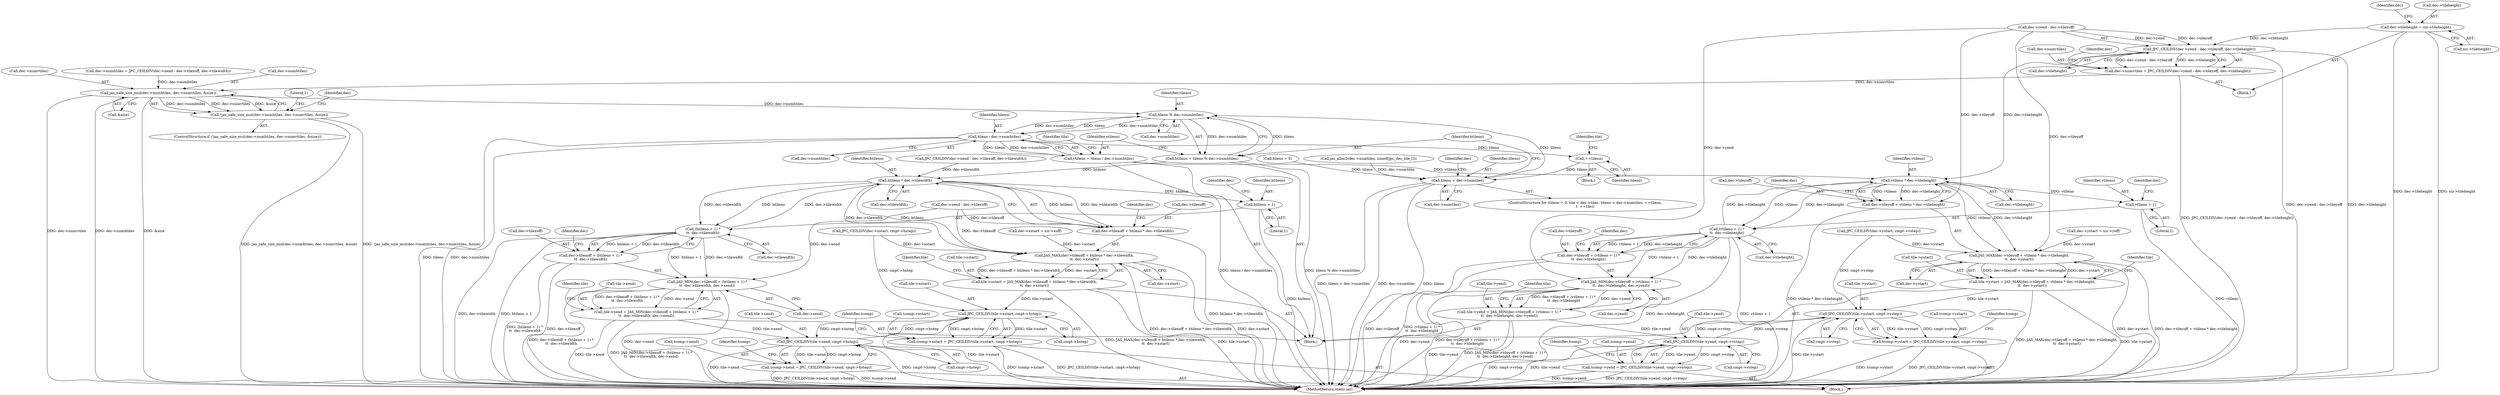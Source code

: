 digraph "0_jasper_d91198abd00fc435a397fe6bad906a4c1748e9cf@pointer" {
"1000157" [label="(Call,dec->tileheight = siz->tileheight)"];
"1000352" [label="(Call,JPC_CEILDIV(dec->yend - dec->tileyoff, dec->tileheight))"];
"1000348" [label="(Call,dec->numvtiles = JPC_CEILDIV(dec->yend - dec->tileyoff, dec->tileheight))"];
"1000365" [label="(Call,jas_safe_size_mul(dec->numhtiles, dec->numvtiles, &size))"];
"1000364" [label="(Call,!jas_safe_size_mul(dec->numhtiles, dec->numvtiles, &size))"];
"1000437" [label="(Call,tileno % dec->numhtiles)"];
"1000435" [label="(Call,htileno = tileno % dec->numhtiles)"];
"1000468" [label="(Call,htileno * dec->tilewidth)"];
"1000463" [label="(Call,JAS_MAX(dec->tilexoff + htileno * dec->tilewidth,\n\t\t  dec->xstart))"];
"1000459" [label="(Call,tile->xstart = JAS_MAX(dec->tilexoff + htileno * dec->tilewidth,\n\t\t  dec->xstart))"];
"1000631" [label="(Call,JPC_CEILDIV(tile->xstart, cmpt->hstep))"];
"1000627" [label="(Call,tcomp->xstart = JPC_CEILDIV(tile->xstart, cmpt->hstep))"];
"1000653" [label="(Call,JPC_CEILDIV(tile->xend, cmpt->hstep))"];
"1000649" [label="(Call,tcomp->xend = JPC_CEILDIV(tile->xend, cmpt->hstep))"];
"1000464" [label="(Call,dec->tilexoff + htileno * dec->tilewidth)"];
"1000502" [label="(Call,(htileno + 1) *\n\t\t  dec->tilewidth)"];
"1000497" [label="(Call,JAS_MIN(dec->tilexoff + (htileno + 1) *\n\t\t  dec->tilewidth, dec->xend))"];
"1000493" [label="(Call,tile->xend = JAS_MIN(dec->tilexoff + (htileno + 1) *\n\t\t  dec->tilewidth, dec->xend))"];
"1000498" [label="(Call,dec->tilexoff + (htileno + 1) *\n\t\t  dec->tilewidth)"];
"1000503" [label="(Call,htileno + 1)"];
"1000444" [label="(Call,tileno / dec->numhtiles)"];
"1000430" [label="(Call,++tileno)"];
"1000424" [label="(Call,tileno < dec->numtiles)"];
"1000442" [label="(Call,vtileno = tileno / dec->numhtiles)"];
"1000485" [label="(Call,vtileno * dec->tileheight)"];
"1000480" [label="(Call,JAS_MAX(dec->tileyoff + vtileno * dec->tileheight,\n\t\t  dec->ystart))"];
"1000476" [label="(Call,tile->ystart = JAS_MAX(dec->tileyoff + vtileno * dec->tileheight,\n\t\t  dec->ystart))"];
"1000642" [label="(Call,JPC_CEILDIV(tile->ystart, cmpt->vstep))"];
"1000638" [label="(Call,tcomp->ystart = JPC_CEILDIV(tile->ystart, cmpt->vstep))"];
"1000664" [label="(Call,JPC_CEILDIV(tile->yend, cmpt->vstep))"];
"1000660" [label="(Call,tcomp->yend = JPC_CEILDIV(tile->yend, cmpt->vstep))"];
"1000481" [label="(Call,dec->tileyoff + vtileno * dec->tileheight)"];
"1000521" [label="(Call,(vtileno + 1) *\n\t\t  dec->tileheight)"];
"1000516" [label="(Call,JAS_MIN(dec->tileyoff + (vtileno + 1) *\n\t\t  dec->tileheight, dec->yend))"];
"1000512" [label="(Call,tile->yend = JAS_MIN(dec->tileyoff + (vtileno + 1) *\n\t\t  dec->tileheight, dec->yend))"];
"1000517" [label="(Call,dec->tileyoff + (vtileno + 1) *\n\t\t  dec->tileheight)"];
"1000522" [label="(Call,vtileno + 1)"];
"1000678" [label="(Identifier,dec)"];
"1000611" [label="(Block,)"];
"1000478" [label="(Identifier,tile)"];
"1000673" [label="(Identifier,tcomp)"];
"1000161" [label="(Call,siz->tileheight)"];
"1000482" [label="(Call,dec->tileyoff)"];
"1000639" [label="(Call,tcomp->ystart)"];
"1000498" [label="(Call,dec->tilexoff + (htileno + 1) *\n\t\t  dec->tilewidth)"];
"1000360" [label="(Call,dec->tileheight)"];
"1000490" [label="(Call,dec->ystart)"];
"1000435" [label="(Call,htileno = tileno % dec->numhtiles)"];
"1000654" [label="(Call,tile->xend)"];
"1000437" [label="(Call,tileno % dec->numhtiles)"];
"1000292" [label="(Call,JPC_CEILDIV(dec->xstart, cmpt->hstep))"];
"1000377" [label="(Literal,1)"];
"1000473" [label="(Call,dec->xstart)"];
"1000529" [label="(Identifier,dec)"];
"1000514" [label="(Identifier,tile)"];
"1000439" [label="(Call,dec->numhtiles)"];
"1000504" [label="(Identifier,htileno)"];
"1000366" [label="(Call,dec->numhtiles)"];
"1000426" [label="(Call,dec->numtiles)"];
"1000469" [label="(Identifier,htileno)"];
"1000349" [label="(Call,dec->numvtiles)"];
"1000369" [label="(Call,dec->numvtiles)"];
"1000487" [label="(Call,dec->tileheight)"];
"1000485" [label="(Call,vtileno * dec->tileheight)"];
"1000463" [label="(Call,JAS_MAX(dec->tilexoff + htileno * dec->tilewidth,\n\t\t  dec->xstart))"];
"1000512" [label="(Call,tile->yend = JAS_MIN(dec->tileyoff + (vtileno + 1) *\n\t\t  dec->tileheight, dec->yend))"];
"1000438" [label="(Identifier,tileno)"];
"1000436" [label="(Identifier,htileno)"];
"1000380" [label="(Identifier,dec)"];
"1000495" [label="(Identifier,tile)"];
"1000434" [label="(Block,)"];
"1000493" [label="(Call,tile->xend = JAS_MIN(dec->tilexoff + (htileno + 1) *\n\t\t  dec->tilewidth, dec->xend))"];
"1000657" [label="(Call,cmpt->hstep)"];
"1000522" [label="(Call,vtileno + 1)"];
"1000497" [label="(Call,JAS_MIN(dec->tilexoff + (htileno + 1) *\n\t\t  dec->tilewidth, dec->xend))"];
"1000166" [label="(Identifier,dec)"];
"1000627" [label="(Call,tcomp->xstart = JPC_CEILDIV(tile->xstart, cmpt->hstep))"];
"1000518" [label="(Call,dec->tileyoff)"];
"1000430" [label="(Call,++tileno)"];
"1000104" [label="(Block,)"];
"1000528" [label="(Call,dec->yend)"];
"1000649" [label="(Call,tcomp->xend = JPC_CEILDIV(tile->xend, cmpt->hstep))"];
"1000635" [label="(Call,cmpt->hstep)"];
"1000499" [label="(Call,dec->tilexoff)"];
"1000660" [label="(Call,tcomp->yend = JPC_CEILDIV(tile->yend, cmpt->vstep))"];
"1000367" [label="(Identifier,dec)"];
"1000364" [label="(Call,!jas_safe_size_mul(dec->numhtiles, dec->numvtiles, &size))"];
"1000468" [label="(Call,htileno * dec->tilewidth)"];
"1000464" [label="(Call,dec->tilexoff + htileno * dec->tilewidth)"];
"1000363" [label="(ControlStructure,if (!jas_safe_size_mul(dec->numhtiles, dec->numvtiles, &size)))"];
"1000510" [label="(Identifier,dec)"];
"1000523" [label="(Identifier,vtileno)"];
"1000503" [label="(Call,htileno + 1)"];
"1000526" [label="(Identifier,dec)"];
"1000643" [label="(Call,tile->ystart)"];
"1000333" [label="(Call,dec->numhtiles = JPC_CEILDIV(dec->xend - dec->tilexoff, dec->tilewidth))"];
"1000662" [label="(Identifier,tcomp)"];
"1000474" [label="(Identifier,dec)"];
"1000646" [label="(Call,cmpt->vstep)"];
"1000451" [label="(Identifier,tile)"];
"1000507" [label="(Identifier,dec)"];
"1000157" [label="(Call,dec->tileheight = siz->tileheight)"];
"1000470" [label="(Call,dec->tilewidth)"];
"1000129" [label="(Call,dec->ystart = siz->yoff)"];
"1000494" [label="(Call,tile->xend)"];
"1000352" [label="(Call,JPC_CEILDIV(dec->yend - dec->tileyoff, dec->tileheight))"];
"1000158" [label="(Call,dec->tileheight)"];
"1000651" [label="(Identifier,tcomp)"];
"1000311" [label="(Call,JPC_CEILDIV(dec->ystart, cmpt->vstep))"];
"1000424" [label="(Call,tileno < dec->numtiles)"];
"1000688" [label="(MethodReturn,static int)"];
"1000481" [label="(Call,dec->tileyoff + vtileno * dec->tileheight)"];
"1000122" [label="(Call,dec->xstart = siz->xoff)"];
"1000628" [label="(Call,tcomp->xstart)"];
"1000642" [label="(Call,JPC_CEILDIV(tile->ystart, cmpt->vstep))"];
"1000668" [label="(Call,cmpt->vstep)"];
"1000480" [label="(Call,JAS_MAX(dec->tileyoff + vtileno * dec->tileheight,\n\t\t  dec->ystart))"];
"1000445" [label="(Identifier,tileno)"];
"1000338" [label="(Call,dec->xend - dec->tilexoff)"];
"1000348" [label="(Call,dec->numvtiles = JPC_CEILDIV(dec->yend - dec->tileyoff, dec->tileheight))"];
"1000661" [label="(Call,tcomp->yend)"];
"1000443" [label="(Identifier,vtileno)"];
"1000650" [label="(Call,tcomp->xend)"];
"1000477" [label="(Call,tile->ystart)"];
"1000429" [label="(Block,)"];
"1000431" [label="(Identifier,tileno)"];
"1000638" [label="(Call,tcomp->ystart = JPC_CEILDIV(tile->ystart, cmpt->vstep))"];
"1000446" [label="(Call,dec->numhtiles)"];
"1000513" [label="(Call,tile->yend)"];
"1000665" [label="(Call,tile->yend)"];
"1000509" [label="(Call,dec->xend)"];
"1000460" [label="(Call,tile->xstart)"];
"1000524" [label="(Literal,1)"];
"1000476" [label="(Call,tile->ystart = JAS_MAX(dec->tileyoff + vtileno * dec->tileheight,\n\t\t  dec->ystart))"];
"1000653" [label="(Call,JPC_CEILDIV(tile->xend, cmpt->hstep))"];
"1000486" [label="(Identifier,vtileno)"];
"1000459" [label="(Call,tile->xstart = JAS_MAX(dec->tilexoff + htileno * dec->tilewidth,\n\t\t  dec->xstart))"];
"1000491" [label="(Identifier,dec)"];
"1000433" [label="(Identifier,tile)"];
"1000365" [label="(Call,jas_safe_size_mul(dec->numhtiles, dec->numvtiles, &size))"];
"1000425" [label="(Identifier,tileno)"];
"1000416" [label="(Call,tileno = 0)"];
"1000465" [label="(Call,dec->tilexoff)"];
"1000664" [label="(Call,JPC_CEILDIV(tile->yend, cmpt->vstep))"];
"1000517" [label="(Call,dec->tileyoff + (vtileno + 1) *\n\t\t  dec->tileheight)"];
"1000506" [label="(Call,dec->tilewidth)"];
"1000444" [label="(Call,tileno / dec->numhtiles)"];
"1000525" [label="(Call,dec->tileheight)"];
"1000516" [label="(Call,JAS_MIN(dec->tileyoff + (vtileno + 1) *\n\t\t  dec->tileheight, dec->yend))"];
"1000502" [label="(Call,(htileno + 1) *\n\t\t  dec->tilewidth)"];
"1000372" [label="(Call,&size)"];
"1000632" [label="(Call,tile->xstart)"];
"1000404" [label="(Call,jas_alloc2(dec->numtiles, sizeof(jpc_dec_tile_t)))"];
"1000533" [label="(Identifier,tile)"];
"1000631" [label="(Call,JPC_CEILDIV(tile->xstart, cmpt->hstep))"];
"1000337" [label="(Call,JPC_CEILDIV(dec->xend - dec->tilexoff, dec->tilewidth))"];
"1000442" [label="(Call,vtileno = tileno / dec->numhtiles)"];
"1000414" [label="(ControlStructure,for (tileno = 0, tile = dec->tiles; tileno < dec->numtiles; ++tileno,\n\t  ++tile))"];
"1000505" [label="(Literal,1)"];
"1000353" [label="(Call,dec->yend - dec->tileyoff)"];
"1000640" [label="(Identifier,tcomp)"];
"1000521" [label="(Call,(vtileno + 1) *\n\t\t  dec->tileheight)"];
"1000157" -> "1000104"  [label="AST: "];
"1000157" -> "1000161"  [label="CFG: "];
"1000158" -> "1000157"  [label="AST: "];
"1000161" -> "1000157"  [label="AST: "];
"1000166" -> "1000157"  [label="CFG: "];
"1000157" -> "1000688"  [label="DDG: dec->tileheight"];
"1000157" -> "1000688"  [label="DDG: siz->tileheight"];
"1000157" -> "1000352"  [label="DDG: dec->tileheight"];
"1000352" -> "1000348"  [label="AST: "];
"1000352" -> "1000360"  [label="CFG: "];
"1000353" -> "1000352"  [label="AST: "];
"1000360" -> "1000352"  [label="AST: "];
"1000348" -> "1000352"  [label="CFG: "];
"1000352" -> "1000688"  [label="DDG: dec->yend - dec->tileyoff"];
"1000352" -> "1000688"  [label="DDG: dec->tileheight"];
"1000352" -> "1000348"  [label="DDG: dec->yend - dec->tileyoff"];
"1000352" -> "1000348"  [label="DDG: dec->tileheight"];
"1000353" -> "1000352"  [label="DDG: dec->yend"];
"1000353" -> "1000352"  [label="DDG: dec->tileyoff"];
"1000352" -> "1000485"  [label="DDG: dec->tileheight"];
"1000348" -> "1000104"  [label="AST: "];
"1000349" -> "1000348"  [label="AST: "];
"1000367" -> "1000348"  [label="CFG: "];
"1000348" -> "1000688"  [label="DDG: JPC_CEILDIV(dec->yend - dec->tileyoff, dec->tileheight)"];
"1000348" -> "1000365"  [label="DDG: dec->numvtiles"];
"1000365" -> "1000364"  [label="AST: "];
"1000365" -> "1000372"  [label="CFG: "];
"1000366" -> "1000365"  [label="AST: "];
"1000369" -> "1000365"  [label="AST: "];
"1000372" -> "1000365"  [label="AST: "];
"1000364" -> "1000365"  [label="CFG: "];
"1000365" -> "1000688"  [label="DDG: dec->numvtiles"];
"1000365" -> "1000688"  [label="DDG: dec->numhtiles"];
"1000365" -> "1000688"  [label="DDG: &size"];
"1000365" -> "1000364"  [label="DDG: dec->numhtiles"];
"1000365" -> "1000364"  [label="DDG: dec->numvtiles"];
"1000365" -> "1000364"  [label="DDG: &size"];
"1000333" -> "1000365"  [label="DDG: dec->numhtiles"];
"1000365" -> "1000437"  [label="DDG: dec->numhtiles"];
"1000364" -> "1000363"  [label="AST: "];
"1000377" -> "1000364"  [label="CFG: "];
"1000380" -> "1000364"  [label="CFG: "];
"1000364" -> "1000688"  [label="DDG: jas_safe_size_mul(dec->numhtiles, dec->numvtiles, &size)"];
"1000364" -> "1000688"  [label="DDG: !jas_safe_size_mul(dec->numhtiles, dec->numvtiles, &size)"];
"1000437" -> "1000435"  [label="AST: "];
"1000437" -> "1000439"  [label="CFG: "];
"1000438" -> "1000437"  [label="AST: "];
"1000439" -> "1000437"  [label="AST: "];
"1000435" -> "1000437"  [label="CFG: "];
"1000437" -> "1000435"  [label="DDG: tileno"];
"1000437" -> "1000435"  [label="DDG: dec->numhtiles"];
"1000424" -> "1000437"  [label="DDG: tileno"];
"1000444" -> "1000437"  [label="DDG: dec->numhtiles"];
"1000437" -> "1000444"  [label="DDG: tileno"];
"1000437" -> "1000444"  [label="DDG: dec->numhtiles"];
"1000435" -> "1000434"  [label="AST: "];
"1000436" -> "1000435"  [label="AST: "];
"1000443" -> "1000435"  [label="CFG: "];
"1000435" -> "1000688"  [label="DDG: tileno % dec->numhtiles"];
"1000435" -> "1000468"  [label="DDG: htileno"];
"1000468" -> "1000464"  [label="AST: "];
"1000468" -> "1000470"  [label="CFG: "];
"1000469" -> "1000468"  [label="AST: "];
"1000470" -> "1000468"  [label="AST: "];
"1000464" -> "1000468"  [label="CFG: "];
"1000468" -> "1000463"  [label="DDG: htileno"];
"1000468" -> "1000463"  [label="DDG: dec->tilewidth"];
"1000468" -> "1000464"  [label="DDG: htileno"];
"1000468" -> "1000464"  [label="DDG: dec->tilewidth"];
"1000502" -> "1000468"  [label="DDG: dec->tilewidth"];
"1000337" -> "1000468"  [label="DDG: dec->tilewidth"];
"1000468" -> "1000502"  [label="DDG: htileno"];
"1000468" -> "1000502"  [label="DDG: dec->tilewidth"];
"1000468" -> "1000503"  [label="DDG: htileno"];
"1000463" -> "1000459"  [label="AST: "];
"1000463" -> "1000473"  [label="CFG: "];
"1000464" -> "1000463"  [label="AST: "];
"1000473" -> "1000463"  [label="AST: "];
"1000459" -> "1000463"  [label="CFG: "];
"1000463" -> "1000688"  [label="DDG: dec->tilexoff + htileno * dec->tilewidth"];
"1000463" -> "1000688"  [label="DDG: dec->xstart"];
"1000463" -> "1000459"  [label="DDG: dec->tilexoff + htileno * dec->tilewidth"];
"1000463" -> "1000459"  [label="DDG: dec->xstart"];
"1000338" -> "1000463"  [label="DDG: dec->tilexoff"];
"1000292" -> "1000463"  [label="DDG: dec->xstart"];
"1000122" -> "1000463"  [label="DDG: dec->xstart"];
"1000459" -> "1000434"  [label="AST: "];
"1000460" -> "1000459"  [label="AST: "];
"1000478" -> "1000459"  [label="CFG: "];
"1000459" -> "1000688"  [label="DDG: tile->xstart"];
"1000459" -> "1000688"  [label="DDG: JAS_MAX(dec->tilexoff + htileno * dec->tilewidth,\n\t\t  dec->xstart)"];
"1000459" -> "1000631"  [label="DDG: tile->xstart"];
"1000631" -> "1000627"  [label="AST: "];
"1000631" -> "1000635"  [label="CFG: "];
"1000632" -> "1000631"  [label="AST: "];
"1000635" -> "1000631"  [label="AST: "];
"1000627" -> "1000631"  [label="CFG: "];
"1000631" -> "1000688"  [label="DDG: tile->xstart"];
"1000631" -> "1000627"  [label="DDG: tile->xstart"];
"1000631" -> "1000627"  [label="DDG: cmpt->hstep"];
"1000292" -> "1000631"  [label="DDG: cmpt->hstep"];
"1000653" -> "1000631"  [label="DDG: cmpt->hstep"];
"1000631" -> "1000653"  [label="DDG: cmpt->hstep"];
"1000627" -> "1000611"  [label="AST: "];
"1000628" -> "1000627"  [label="AST: "];
"1000640" -> "1000627"  [label="CFG: "];
"1000627" -> "1000688"  [label="DDG: JPC_CEILDIV(tile->xstart, cmpt->hstep)"];
"1000627" -> "1000688"  [label="DDG: tcomp->xstart"];
"1000653" -> "1000649"  [label="AST: "];
"1000653" -> "1000657"  [label="CFG: "];
"1000654" -> "1000653"  [label="AST: "];
"1000657" -> "1000653"  [label="AST: "];
"1000649" -> "1000653"  [label="CFG: "];
"1000653" -> "1000688"  [label="DDG: cmpt->hstep"];
"1000653" -> "1000688"  [label="DDG: tile->xend"];
"1000653" -> "1000649"  [label="DDG: tile->xend"];
"1000653" -> "1000649"  [label="DDG: cmpt->hstep"];
"1000493" -> "1000653"  [label="DDG: tile->xend"];
"1000649" -> "1000611"  [label="AST: "];
"1000650" -> "1000649"  [label="AST: "];
"1000662" -> "1000649"  [label="CFG: "];
"1000649" -> "1000688"  [label="DDG: tcomp->xend"];
"1000649" -> "1000688"  [label="DDG: JPC_CEILDIV(tile->xend, cmpt->hstep)"];
"1000465" -> "1000464"  [label="AST: "];
"1000474" -> "1000464"  [label="CFG: "];
"1000464" -> "1000688"  [label="DDG: htileno * dec->tilewidth"];
"1000338" -> "1000464"  [label="DDG: dec->tilexoff"];
"1000502" -> "1000498"  [label="AST: "];
"1000502" -> "1000506"  [label="CFG: "];
"1000503" -> "1000502"  [label="AST: "];
"1000506" -> "1000502"  [label="AST: "];
"1000498" -> "1000502"  [label="CFG: "];
"1000502" -> "1000688"  [label="DDG: dec->tilewidth"];
"1000502" -> "1000688"  [label="DDG: htileno + 1"];
"1000502" -> "1000497"  [label="DDG: htileno + 1"];
"1000502" -> "1000497"  [label="DDG: dec->tilewidth"];
"1000502" -> "1000498"  [label="DDG: htileno + 1"];
"1000502" -> "1000498"  [label="DDG: dec->tilewidth"];
"1000497" -> "1000493"  [label="AST: "];
"1000497" -> "1000509"  [label="CFG: "];
"1000498" -> "1000497"  [label="AST: "];
"1000509" -> "1000497"  [label="AST: "];
"1000493" -> "1000497"  [label="CFG: "];
"1000497" -> "1000688"  [label="DDG: dec->xend"];
"1000497" -> "1000688"  [label="DDG: dec->tilexoff + (htileno + 1) *\n\t\t  dec->tilewidth"];
"1000497" -> "1000493"  [label="DDG: dec->tilexoff + (htileno + 1) *\n\t\t  dec->tilewidth"];
"1000497" -> "1000493"  [label="DDG: dec->xend"];
"1000338" -> "1000497"  [label="DDG: dec->xend"];
"1000493" -> "1000434"  [label="AST: "];
"1000494" -> "1000493"  [label="AST: "];
"1000514" -> "1000493"  [label="CFG: "];
"1000493" -> "1000688"  [label="DDG: tile->xend"];
"1000493" -> "1000688"  [label="DDG: JAS_MIN(dec->tilexoff + (htileno + 1) *\n\t\t  dec->tilewidth, dec->xend)"];
"1000499" -> "1000498"  [label="AST: "];
"1000510" -> "1000498"  [label="CFG: "];
"1000498" -> "1000688"  [label="DDG: (htileno + 1) *\n\t\t  dec->tilewidth"];
"1000498" -> "1000688"  [label="DDG: dec->tilexoff"];
"1000503" -> "1000505"  [label="CFG: "];
"1000504" -> "1000503"  [label="AST: "];
"1000505" -> "1000503"  [label="AST: "];
"1000507" -> "1000503"  [label="CFG: "];
"1000503" -> "1000688"  [label="DDG: htileno"];
"1000444" -> "1000442"  [label="AST: "];
"1000444" -> "1000446"  [label="CFG: "];
"1000445" -> "1000444"  [label="AST: "];
"1000446" -> "1000444"  [label="AST: "];
"1000442" -> "1000444"  [label="CFG: "];
"1000444" -> "1000688"  [label="DDG: dec->numhtiles"];
"1000444" -> "1000688"  [label="DDG: tileno"];
"1000444" -> "1000430"  [label="DDG: tileno"];
"1000444" -> "1000442"  [label="DDG: tileno"];
"1000444" -> "1000442"  [label="DDG: dec->numhtiles"];
"1000430" -> "1000429"  [label="AST: "];
"1000430" -> "1000431"  [label="CFG: "];
"1000431" -> "1000430"  [label="AST: "];
"1000433" -> "1000430"  [label="CFG: "];
"1000430" -> "1000424"  [label="DDG: tileno"];
"1000424" -> "1000414"  [label="AST: "];
"1000424" -> "1000426"  [label="CFG: "];
"1000425" -> "1000424"  [label="AST: "];
"1000426" -> "1000424"  [label="AST: "];
"1000436" -> "1000424"  [label="CFG: "];
"1000678" -> "1000424"  [label="CFG: "];
"1000424" -> "1000688"  [label="DDG: dec->numtiles"];
"1000424" -> "1000688"  [label="DDG: tileno"];
"1000424" -> "1000688"  [label="DDG: tileno < dec->numtiles"];
"1000416" -> "1000424"  [label="DDG: tileno"];
"1000404" -> "1000424"  [label="DDG: dec->numtiles"];
"1000442" -> "1000434"  [label="AST: "];
"1000443" -> "1000442"  [label="AST: "];
"1000451" -> "1000442"  [label="CFG: "];
"1000442" -> "1000688"  [label="DDG: tileno / dec->numhtiles"];
"1000442" -> "1000485"  [label="DDG: vtileno"];
"1000485" -> "1000481"  [label="AST: "];
"1000485" -> "1000487"  [label="CFG: "];
"1000486" -> "1000485"  [label="AST: "];
"1000487" -> "1000485"  [label="AST: "];
"1000481" -> "1000485"  [label="CFG: "];
"1000485" -> "1000480"  [label="DDG: vtileno"];
"1000485" -> "1000480"  [label="DDG: dec->tileheight"];
"1000485" -> "1000481"  [label="DDG: vtileno"];
"1000485" -> "1000481"  [label="DDG: dec->tileheight"];
"1000521" -> "1000485"  [label="DDG: dec->tileheight"];
"1000485" -> "1000521"  [label="DDG: vtileno"];
"1000485" -> "1000521"  [label="DDG: dec->tileheight"];
"1000485" -> "1000522"  [label="DDG: vtileno"];
"1000480" -> "1000476"  [label="AST: "];
"1000480" -> "1000490"  [label="CFG: "];
"1000481" -> "1000480"  [label="AST: "];
"1000490" -> "1000480"  [label="AST: "];
"1000476" -> "1000480"  [label="CFG: "];
"1000480" -> "1000688"  [label="DDG: dec->ystart"];
"1000480" -> "1000688"  [label="DDG: dec->tileyoff + vtileno * dec->tileheight"];
"1000480" -> "1000476"  [label="DDG: dec->tileyoff + vtileno * dec->tileheight"];
"1000480" -> "1000476"  [label="DDG: dec->ystart"];
"1000353" -> "1000480"  [label="DDG: dec->tileyoff"];
"1000129" -> "1000480"  [label="DDG: dec->ystart"];
"1000311" -> "1000480"  [label="DDG: dec->ystart"];
"1000476" -> "1000434"  [label="AST: "];
"1000477" -> "1000476"  [label="AST: "];
"1000495" -> "1000476"  [label="CFG: "];
"1000476" -> "1000688"  [label="DDG: tile->ystart"];
"1000476" -> "1000688"  [label="DDG: JAS_MAX(dec->tileyoff + vtileno * dec->tileheight,\n\t\t  dec->ystart)"];
"1000476" -> "1000642"  [label="DDG: tile->ystart"];
"1000642" -> "1000638"  [label="AST: "];
"1000642" -> "1000646"  [label="CFG: "];
"1000643" -> "1000642"  [label="AST: "];
"1000646" -> "1000642"  [label="AST: "];
"1000638" -> "1000642"  [label="CFG: "];
"1000642" -> "1000688"  [label="DDG: tile->ystart"];
"1000642" -> "1000638"  [label="DDG: tile->ystart"];
"1000642" -> "1000638"  [label="DDG: cmpt->vstep"];
"1000311" -> "1000642"  [label="DDG: cmpt->vstep"];
"1000664" -> "1000642"  [label="DDG: cmpt->vstep"];
"1000642" -> "1000664"  [label="DDG: cmpt->vstep"];
"1000638" -> "1000611"  [label="AST: "];
"1000639" -> "1000638"  [label="AST: "];
"1000651" -> "1000638"  [label="CFG: "];
"1000638" -> "1000688"  [label="DDG: tcomp->ystart"];
"1000638" -> "1000688"  [label="DDG: JPC_CEILDIV(tile->ystart, cmpt->vstep)"];
"1000664" -> "1000660"  [label="AST: "];
"1000664" -> "1000668"  [label="CFG: "];
"1000665" -> "1000664"  [label="AST: "];
"1000668" -> "1000664"  [label="AST: "];
"1000660" -> "1000664"  [label="CFG: "];
"1000664" -> "1000688"  [label="DDG: cmpt->vstep"];
"1000664" -> "1000688"  [label="DDG: tile->yend"];
"1000664" -> "1000660"  [label="DDG: tile->yend"];
"1000664" -> "1000660"  [label="DDG: cmpt->vstep"];
"1000512" -> "1000664"  [label="DDG: tile->yend"];
"1000660" -> "1000611"  [label="AST: "];
"1000661" -> "1000660"  [label="AST: "];
"1000673" -> "1000660"  [label="CFG: "];
"1000660" -> "1000688"  [label="DDG: JPC_CEILDIV(tile->yend, cmpt->vstep)"];
"1000660" -> "1000688"  [label="DDG: tcomp->yend"];
"1000482" -> "1000481"  [label="AST: "];
"1000491" -> "1000481"  [label="CFG: "];
"1000481" -> "1000688"  [label="DDG: vtileno * dec->tileheight"];
"1000353" -> "1000481"  [label="DDG: dec->tileyoff"];
"1000521" -> "1000517"  [label="AST: "];
"1000521" -> "1000525"  [label="CFG: "];
"1000522" -> "1000521"  [label="AST: "];
"1000525" -> "1000521"  [label="AST: "];
"1000517" -> "1000521"  [label="CFG: "];
"1000521" -> "1000688"  [label="DDG: dec->tileheight"];
"1000521" -> "1000688"  [label="DDG: vtileno + 1"];
"1000521" -> "1000516"  [label="DDG: vtileno + 1"];
"1000521" -> "1000516"  [label="DDG: dec->tileheight"];
"1000521" -> "1000517"  [label="DDG: vtileno + 1"];
"1000521" -> "1000517"  [label="DDG: dec->tileheight"];
"1000516" -> "1000512"  [label="AST: "];
"1000516" -> "1000528"  [label="CFG: "];
"1000517" -> "1000516"  [label="AST: "];
"1000528" -> "1000516"  [label="AST: "];
"1000512" -> "1000516"  [label="CFG: "];
"1000516" -> "1000688"  [label="DDG: dec->yend"];
"1000516" -> "1000688"  [label="DDG: dec->tileyoff + (vtileno + 1) *\n\t\t  dec->tileheight"];
"1000516" -> "1000512"  [label="DDG: dec->tileyoff + (vtileno + 1) *\n\t\t  dec->tileheight"];
"1000516" -> "1000512"  [label="DDG: dec->yend"];
"1000353" -> "1000516"  [label="DDG: dec->yend"];
"1000512" -> "1000434"  [label="AST: "];
"1000513" -> "1000512"  [label="AST: "];
"1000533" -> "1000512"  [label="CFG: "];
"1000512" -> "1000688"  [label="DDG: tile->yend"];
"1000512" -> "1000688"  [label="DDG: JAS_MIN(dec->tileyoff + (vtileno + 1) *\n\t\t  dec->tileheight, dec->yend)"];
"1000518" -> "1000517"  [label="AST: "];
"1000529" -> "1000517"  [label="CFG: "];
"1000517" -> "1000688"  [label="DDG: dec->tileyoff"];
"1000517" -> "1000688"  [label="DDG: (vtileno + 1) *\n\t\t  dec->tileheight"];
"1000522" -> "1000524"  [label="CFG: "];
"1000523" -> "1000522"  [label="AST: "];
"1000524" -> "1000522"  [label="AST: "];
"1000526" -> "1000522"  [label="CFG: "];
"1000522" -> "1000688"  [label="DDG: vtileno"];
}
